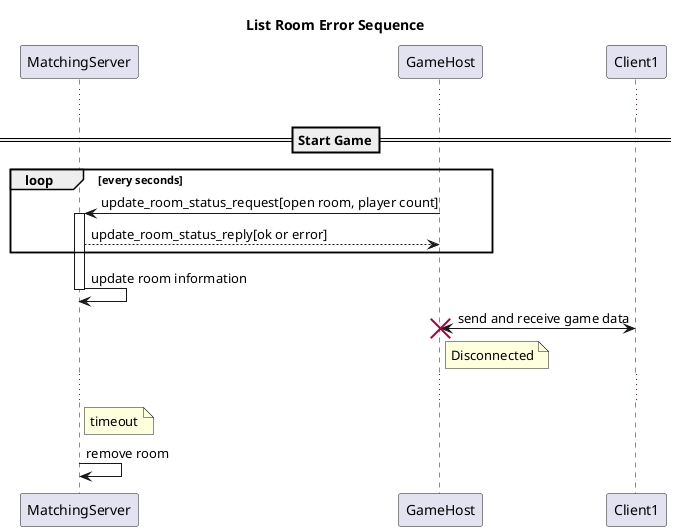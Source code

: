 @startuml

title List Room Error Sequence

participant MatchingServer
participant GameHost
participant Client1

...

==Start Game==

loop every seconds
GameHost -> MatchingServer : update_room_status_request[open room, player count]
activate MatchingServer
MatchingServer --> GameHost : update_room_status_reply[ok or error]
end
MatchingServer -> MatchingServer : update room information
deactivate MatchingServer

GameHost<->Client1 : send and receive game data
destroy GameHost

note right of GameHost: Disconnected

...

note right of MatchingServer: timeout

MatchingServer -> MatchingServer : remove room

@enduml